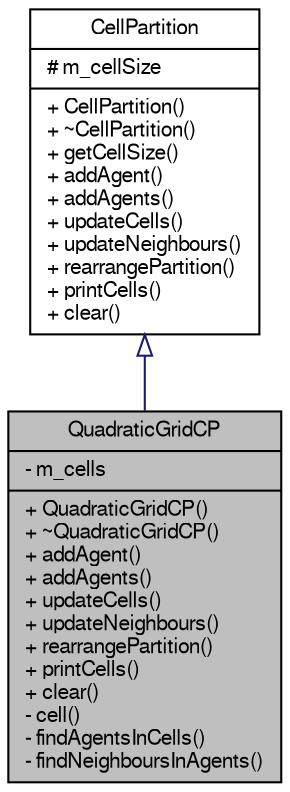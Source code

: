 digraph "QuadraticGridCP"
{
  edge [fontname="FreeSans",fontsize="10",labelfontname="FreeSans",labelfontsize="10"];
  node [fontname="FreeSans",fontsize="10",shape=record];
  Node1 [label="{QuadraticGridCP\n|- m_cells\l|+ QuadraticGridCP()\l+ ~QuadraticGridCP()\l+ addAgent()\l+ addAgents()\l+ updateCells()\l+ updateNeighbours()\l+ rearrangePartition()\l+ printCells()\l+ clear()\l- cell()\l- findAgentsInCells()\l- findNeighboursInAgents()\l}",height=0.2,width=0.4,color="black", fillcolor="grey75", style="filled" fontcolor="black"];
  Node2 -> Node1 [dir="back",color="midnightblue",fontsize="10",style="solid",arrowtail="onormal",fontname="FreeSans"];
  Node2 [label="{CellPartition\n|# m_cellSize\l|+ CellPartition()\l+ ~CellPartition()\l+ getCellSize()\l+ addAgent()\l+ addAgents()\l+ updateCells()\l+ updateNeighbours()\l+ rearrangePartition()\l+ printCells()\l+ clear()\l}",height=0.2,width=0.4,color="black", fillcolor="white", style="filled",URL="$class_cell_partition.html",tooltip="Abstract class which defines the interface of a cell partition mechanism. This is essential for handl..."];
}

